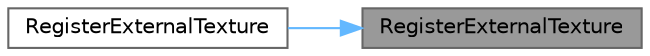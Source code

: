 digraph "RegisterExternalTexture"
{
 // INTERACTIVE_SVG=YES
 // LATEX_PDF_SIZE
  bgcolor="transparent";
  edge [fontname=Helvetica,fontsize=10,labelfontname=Helvetica,labelfontsize=10];
  node [fontname=Helvetica,fontsize=10,shape=box,height=0.2,width=0.4];
  rankdir="RL";
  Node1 [id="Node000001",label="RegisterExternalTexture",height=0.2,width=0.4,color="gray40", fillcolor="grey60", style="filled", fontcolor="black",tooltip=" "];
  Node1 -> Node2 [id="edge1_Node000001_Node000002",dir="back",color="steelblue1",style="solid",tooltip=" "];
  Node2 [id="Node000002",label="RegisterExternalTexture",height=0.2,width=0.4,color="grey40", fillcolor="white", style="filled",URL="$d6/d45/RenderGraphUtils_8h.html#a6ad5c7ec9d70b3a5ed2dba8c0effb484",tooltip=" "];
}
